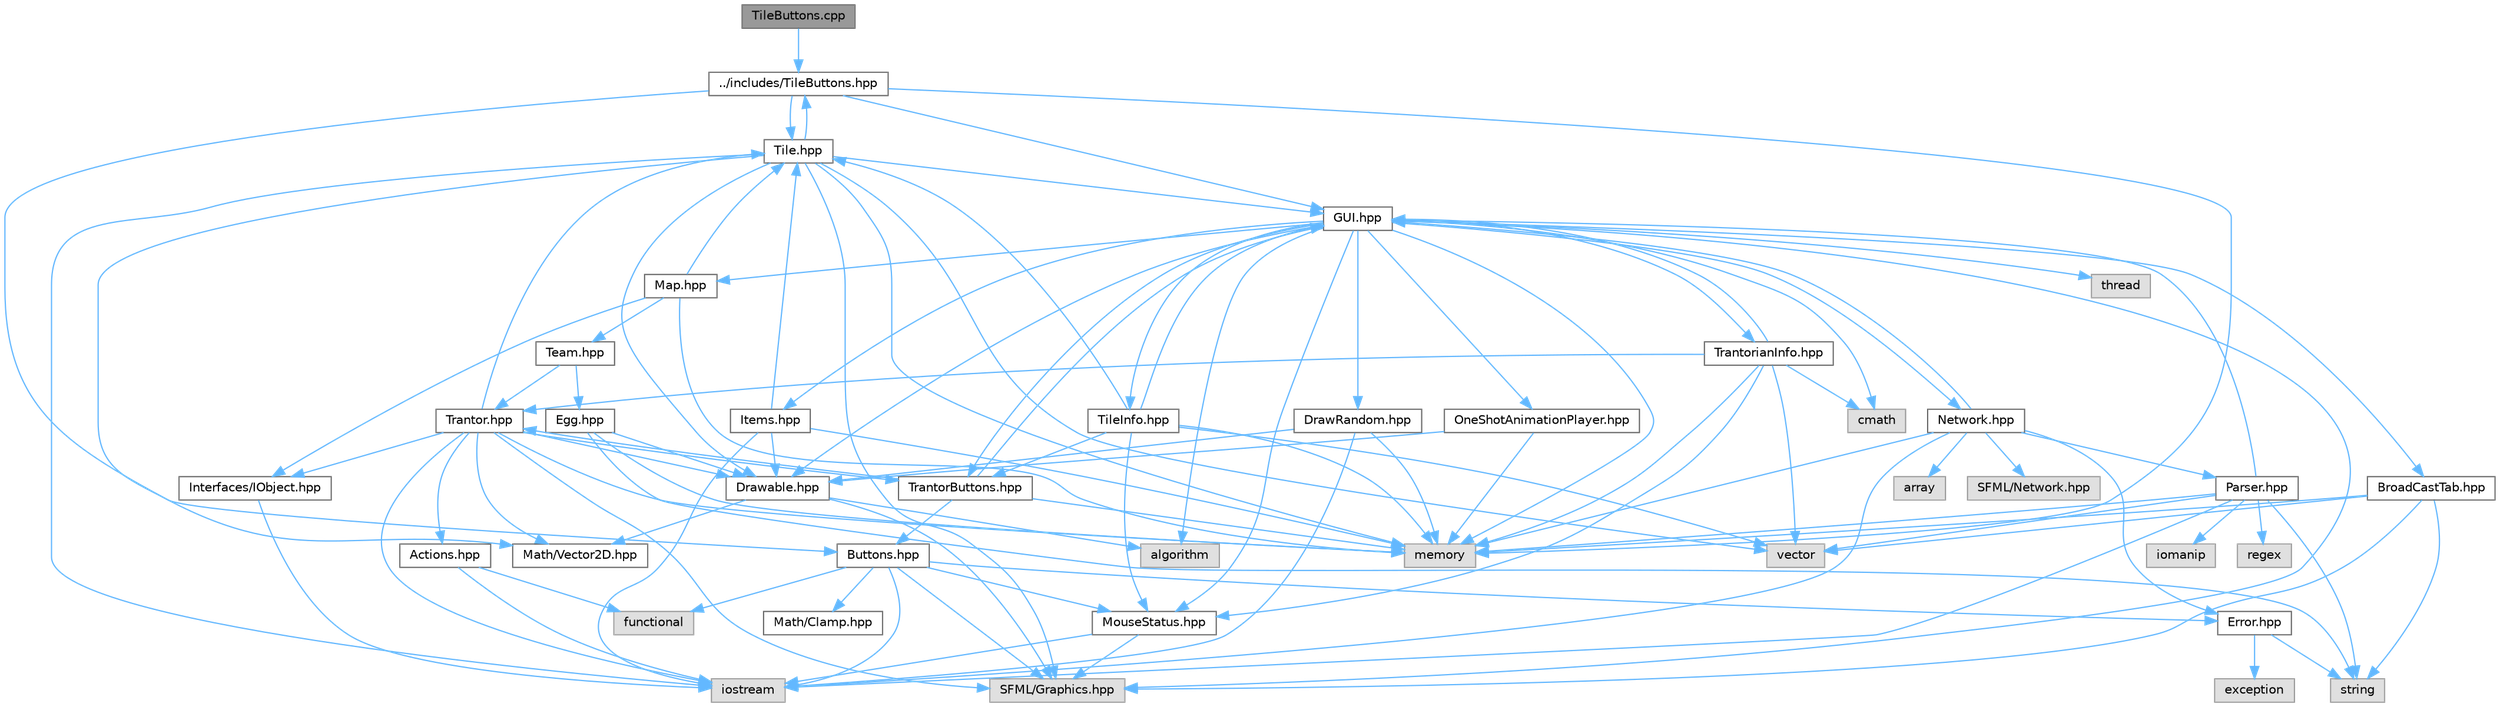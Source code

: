 digraph "TileButtons.cpp"
{
 // LATEX_PDF_SIZE
  bgcolor="transparent";
  edge [fontname=Helvetica,fontsize=10,labelfontname=Helvetica,labelfontsize=10];
  node [fontname=Helvetica,fontsize=10,shape=box,height=0.2,width=0.4];
  Node1 [label="TileButtons.cpp",height=0.2,width=0.4,color="gray40", fillcolor="grey60", style="filled", fontcolor="black",tooltip=" "];
  Node1 -> Node2 [color="steelblue1",style="solid"];
  Node2 [label="../includes/TileButtons.hpp",height=0.2,width=0.4,color="grey40", fillcolor="white", style="filled",URL="$TileButtons_8hpp.html",tooltip=" "];
  Node2 -> Node3 [color="steelblue1",style="solid"];
  Node3 [label="memory",height=0.2,width=0.4,color="grey60", fillcolor="#E0E0E0", style="filled",tooltip=" "];
  Node2 -> Node4 [color="steelblue1",style="solid"];
  Node4 [label="Tile.hpp",height=0.2,width=0.4,color="grey40", fillcolor="white", style="filled",URL="$Tile_8hpp.html",tooltip=" "];
  Node4 -> Node5 [color="steelblue1",style="solid"];
  Node5 [label="iostream",height=0.2,width=0.4,color="grey60", fillcolor="#E0E0E0", style="filled",tooltip=" "];
  Node4 -> Node6 [color="steelblue1",style="solid"];
  Node6 [label="vector",height=0.2,width=0.4,color="grey60", fillcolor="#E0E0E0", style="filled",tooltip=" "];
  Node4 -> Node3 [color="steelblue1",style="solid"];
  Node4 -> Node7 [color="steelblue1",style="solid"];
  Node7 [label="SFML/Graphics.hpp",height=0.2,width=0.4,color="grey60", fillcolor="#E0E0E0", style="filled",tooltip=" "];
  Node4 -> Node8 [color="steelblue1",style="solid"];
  Node8 [label="Math/Vector2D.hpp",height=0.2,width=0.4,color="grey40", fillcolor="white", style="filled",URL="$Vector2D_8hpp.html",tooltip=" "];
  Node4 -> Node9 [color="steelblue1",style="solid"];
  Node9 [label="GUI.hpp",height=0.2,width=0.4,color="grey40", fillcolor="white", style="filled",URL="$GUI_8hpp.html",tooltip=" "];
  Node9 -> Node3 [color="steelblue1",style="solid"];
  Node9 -> Node10 [color="steelblue1",style="solid"];
  Node10 [label="thread",height=0.2,width=0.4,color="grey60", fillcolor="#E0E0E0", style="filled",tooltip=" "];
  Node9 -> Node7 [color="steelblue1",style="solid"];
  Node9 -> Node11 [color="steelblue1",style="solid"];
  Node11 [label="MouseStatus.hpp",height=0.2,width=0.4,color="grey40", fillcolor="white", style="filled",URL="$MouseStatus_8hpp.html",tooltip=" "];
  Node11 -> Node7 [color="steelblue1",style="solid"];
  Node11 -> Node5 [color="steelblue1",style="solid"];
  Node9 -> Node12 [color="steelblue1",style="solid"];
  Node12 [label="Drawable.hpp",height=0.2,width=0.4,color="grey40", fillcolor="white", style="filled",URL="$Drawable_8hpp.html",tooltip=" "];
  Node12 -> Node7 [color="steelblue1",style="solid"];
  Node12 -> Node8 [color="steelblue1",style="solid"];
  Node12 -> Node13 [color="steelblue1",style="solid"];
  Node13 [label="algorithm",height=0.2,width=0.4,color="grey60", fillcolor="#E0E0E0", style="filled",tooltip=" "];
  Node9 -> Node14 [color="steelblue1",style="solid"];
  Node14 [label="Network.hpp",height=0.2,width=0.4,color="grey40", fillcolor="white", style="filled",URL="$Network_8hpp.html",tooltip=" "];
  Node14 -> Node3 [color="steelblue1",style="solid"];
  Node14 -> Node15 [color="steelblue1",style="solid"];
  Node15 [label="array",height=0.2,width=0.4,color="grey60", fillcolor="#E0E0E0", style="filled",tooltip=" "];
  Node14 -> Node5 [color="steelblue1",style="solid"];
  Node14 -> Node16 [color="steelblue1",style="solid"];
  Node16 [label="Error.hpp",height=0.2,width=0.4,color="grey40", fillcolor="white", style="filled",URL="$Error_8hpp.html",tooltip=" "];
  Node16 -> Node17 [color="steelblue1",style="solid"];
  Node17 [label="exception",height=0.2,width=0.4,color="grey60", fillcolor="#E0E0E0", style="filled",tooltip=" "];
  Node16 -> Node18 [color="steelblue1",style="solid"];
  Node18 [label="string",height=0.2,width=0.4,color="grey60", fillcolor="#E0E0E0", style="filled",tooltip=" "];
  Node14 -> Node19 [color="steelblue1",style="solid"];
  Node19 [label="Parser.hpp",height=0.2,width=0.4,color="grey40", fillcolor="white", style="filled",URL="$Parser_8hpp.html",tooltip=" "];
  Node19 -> Node5 [color="steelblue1",style="solid"];
  Node19 -> Node6 [color="steelblue1",style="solid"];
  Node19 -> Node18 [color="steelblue1",style="solid"];
  Node19 -> Node20 [color="steelblue1",style="solid"];
  Node20 [label="iomanip",height=0.2,width=0.4,color="grey60", fillcolor="#E0E0E0", style="filled",tooltip=" "];
  Node19 -> Node3 [color="steelblue1",style="solid"];
  Node19 -> Node21 [color="steelblue1",style="solid"];
  Node21 [label="regex",height=0.2,width=0.4,color="grey60", fillcolor="#E0E0E0", style="filled",tooltip=" "];
  Node19 -> Node9 [color="steelblue1",style="solid"];
  Node14 -> Node22 [color="steelblue1",style="solid"];
  Node22 [label="SFML/Network.hpp",height=0.2,width=0.4,color="grey60", fillcolor="#E0E0E0", style="filled",tooltip=" "];
  Node14 -> Node9 [color="steelblue1",style="solid"];
  Node9 -> Node23 [color="steelblue1",style="solid"];
  Node23 [label="Items.hpp",height=0.2,width=0.4,color="grey40", fillcolor="white", style="filled",URL="$Items_8hpp.html",tooltip=" "];
  Node23 -> Node12 [color="steelblue1",style="solid"];
  Node23 -> Node4 [color="steelblue1",style="solid"];
  Node23 -> Node5 [color="steelblue1",style="solid"];
  Node23 -> Node3 [color="steelblue1",style="solid"];
  Node9 -> Node24 [color="steelblue1",style="solid"];
  Node24 [label="Map.hpp",height=0.2,width=0.4,color="grey40", fillcolor="white", style="filled",URL="$Map_8hpp.html",tooltip=" "];
  Node24 -> Node3 [color="steelblue1",style="solid"];
  Node24 -> Node25 [color="steelblue1",style="solid"];
  Node25 [label="Interfaces/IObject.hpp",height=0.2,width=0.4,color="grey40", fillcolor="white", style="filled",URL="$IObject_8hpp.html",tooltip=" "];
  Node25 -> Node5 [color="steelblue1",style="solid"];
  Node24 -> Node4 [color="steelblue1",style="solid"];
  Node24 -> Node26 [color="steelblue1",style="solid"];
  Node26 [label="Team.hpp",height=0.2,width=0.4,color="grey40", fillcolor="white", style="filled",URL="$Team_8hpp.html",tooltip=" "];
  Node26 -> Node27 [color="steelblue1",style="solid"];
  Node27 [label="Trantor.hpp",height=0.2,width=0.4,color="grey40", fillcolor="white", style="filled",URL="$Trantor_8hpp.html",tooltip=" "];
  Node27 -> Node3 [color="steelblue1",style="solid"];
  Node27 -> Node5 [color="steelblue1",style="solid"];
  Node27 -> Node7 [color="steelblue1",style="solid"];
  Node27 -> Node8 [color="steelblue1",style="solid"];
  Node27 -> Node28 [color="steelblue1",style="solid"];
  Node28 [label="Actions.hpp",height=0.2,width=0.4,color="grey40", fillcolor="white", style="filled",URL="$Actions_8hpp.html",tooltip=" "];
  Node28 -> Node5 [color="steelblue1",style="solid"];
  Node28 -> Node29 [color="steelblue1",style="solid"];
  Node29 [label="functional",height=0.2,width=0.4,color="grey60", fillcolor="#E0E0E0", style="filled",tooltip=" "];
  Node27 -> Node25 [color="steelblue1",style="solid"];
  Node27 -> Node12 [color="steelblue1",style="solid"];
  Node27 -> Node4 [color="steelblue1",style="solid"];
  Node27 -> Node30 [color="steelblue1",style="solid"];
  Node30 [label="TrantorButtons.hpp",height=0.2,width=0.4,color="grey40", fillcolor="white", style="filled",URL="$TrantorButtons_8hpp.html",tooltip=" "];
  Node30 -> Node3 [color="steelblue1",style="solid"];
  Node30 -> Node27 [color="steelblue1",style="solid"];
  Node30 -> Node31 [color="steelblue1",style="solid"];
  Node31 [label="Buttons.hpp",height=0.2,width=0.4,color="grey40", fillcolor="white", style="filled",URL="$Buttons_8hpp.html",tooltip=" "];
  Node31 -> Node7 [color="steelblue1",style="solid"];
  Node31 -> Node11 [color="steelblue1",style="solid"];
  Node31 -> Node32 [color="steelblue1",style="solid"];
  Node32 [label="Math/Clamp.hpp",height=0.2,width=0.4,color="grey40", fillcolor="white", style="filled",URL="$Clamp_8hpp.html",tooltip=" "];
  Node31 -> Node16 [color="steelblue1",style="solid"];
  Node31 -> Node5 [color="steelblue1",style="solid"];
  Node31 -> Node29 [color="steelblue1",style="solid"];
  Node30 -> Node9 [color="steelblue1",style="solid"];
  Node26 -> Node33 [color="steelblue1",style="solid"];
  Node33 [label="Egg.hpp",height=0.2,width=0.4,color="grey40", fillcolor="white", style="filled",URL="$Egg_8hpp.html",tooltip=" "];
  Node33 -> Node12 [color="steelblue1",style="solid"];
  Node33 -> Node3 [color="steelblue1",style="solid"];
  Node33 -> Node18 [color="steelblue1",style="solid"];
  Node9 -> Node34 [color="steelblue1",style="solid"];
  Node34 [label="TrantorianInfo.hpp",height=0.2,width=0.4,color="grey40", fillcolor="white", style="filled",URL="$TrantorianInfo_8hpp.html",tooltip=" "];
  Node34 -> Node11 [color="steelblue1",style="solid"];
  Node34 -> Node3 [color="steelblue1",style="solid"];
  Node34 -> Node6 [color="steelblue1",style="solid"];
  Node34 -> Node27 [color="steelblue1",style="solid"];
  Node34 -> Node9 [color="steelblue1",style="solid"];
  Node34 -> Node35 [color="steelblue1",style="solid"];
  Node35 [label="cmath",height=0.2,width=0.4,color="grey60", fillcolor="#E0E0E0", style="filled",tooltip=" "];
  Node9 -> Node36 [color="steelblue1",style="solid"];
  Node36 [label="TileInfo.hpp",height=0.2,width=0.4,color="grey40", fillcolor="white", style="filled",URL="$TileInfo_8hpp.html",tooltip=" "];
  Node36 -> Node4 [color="steelblue1",style="solid"];
  Node36 -> Node11 [color="steelblue1",style="solid"];
  Node36 -> Node30 [color="steelblue1",style="solid"];
  Node36 -> Node3 [color="steelblue1",style="solid"];
  Node36 -> Node6 [color="steelblue1",style="solid"];
  Node36 -> Node9 [color="steelblue1",style="solid"];
  Node9 -> Node37 [color="steelblue1",style="solid"];
  Node37 [label="DrawRandom.hpp",height=0.2,width=0.4,color="grey40", fillcolor="white", style="filled",URL="$DrawRandom_8hpp.html",tooltip=" "];
  Node37 -> Node5 [color="steelblue1",style="solid"];
  Node37 -> Node3 [color="steelblue1",style="solid"];
  Node37 -> Node12 [color="steelblue1",style="solid"];
  Node9 -> Node38 [color="steelblue1",style="solid"];
  Node38 [label="BroadCastTab.hpp",height=0.2,width=0.4,color="grey40", fillcolor="white", style="filled",URL="$BroadCastTab_8hpp.html",tooltip=" "];
  Node38 -> Node7 [color="steelblue1",style="solid"];
  Node38 -> Node6 [color="steelblue1",style="solid"];
  Node38 -> Node18 [color="steelblue1",style="solid"];
  Node38 -> Node3 [color="steelblue1",style="solid"];
  Node9 -> Node39 [color="steelblue1",style="solid"];
  Node39 [label="OneShotAnimationPlayer.hpp",height=0.2,width=0.4,color="grey40", fillcolor="white", style="filled",URL="$OneShotAnimationPlayer_8hpp.html",tooltip=" "];
  Node39 -> Node3 [color="steelblue1",style="solid"];
  Node39 -> Node12 [color="steelblue1",style="solid"];
  Node9 -> Node30 [color="steelblue1",style="solid"];
  Node9 -> Node35 [color="steelblue1",style="solid"];
  Node9 -> Node13 [color="steelblue1",style="solid"];
  Node4 -> Node2 [color="steelblue1",style="solid"];
  Node4 -> Node12 [color="steelblue1",style="solid"];
  Node2 -> Node31 [color="steelblue1",style="solid"];
  Node2 -> Node9 [color="steelblue1",style="solid"];
}
